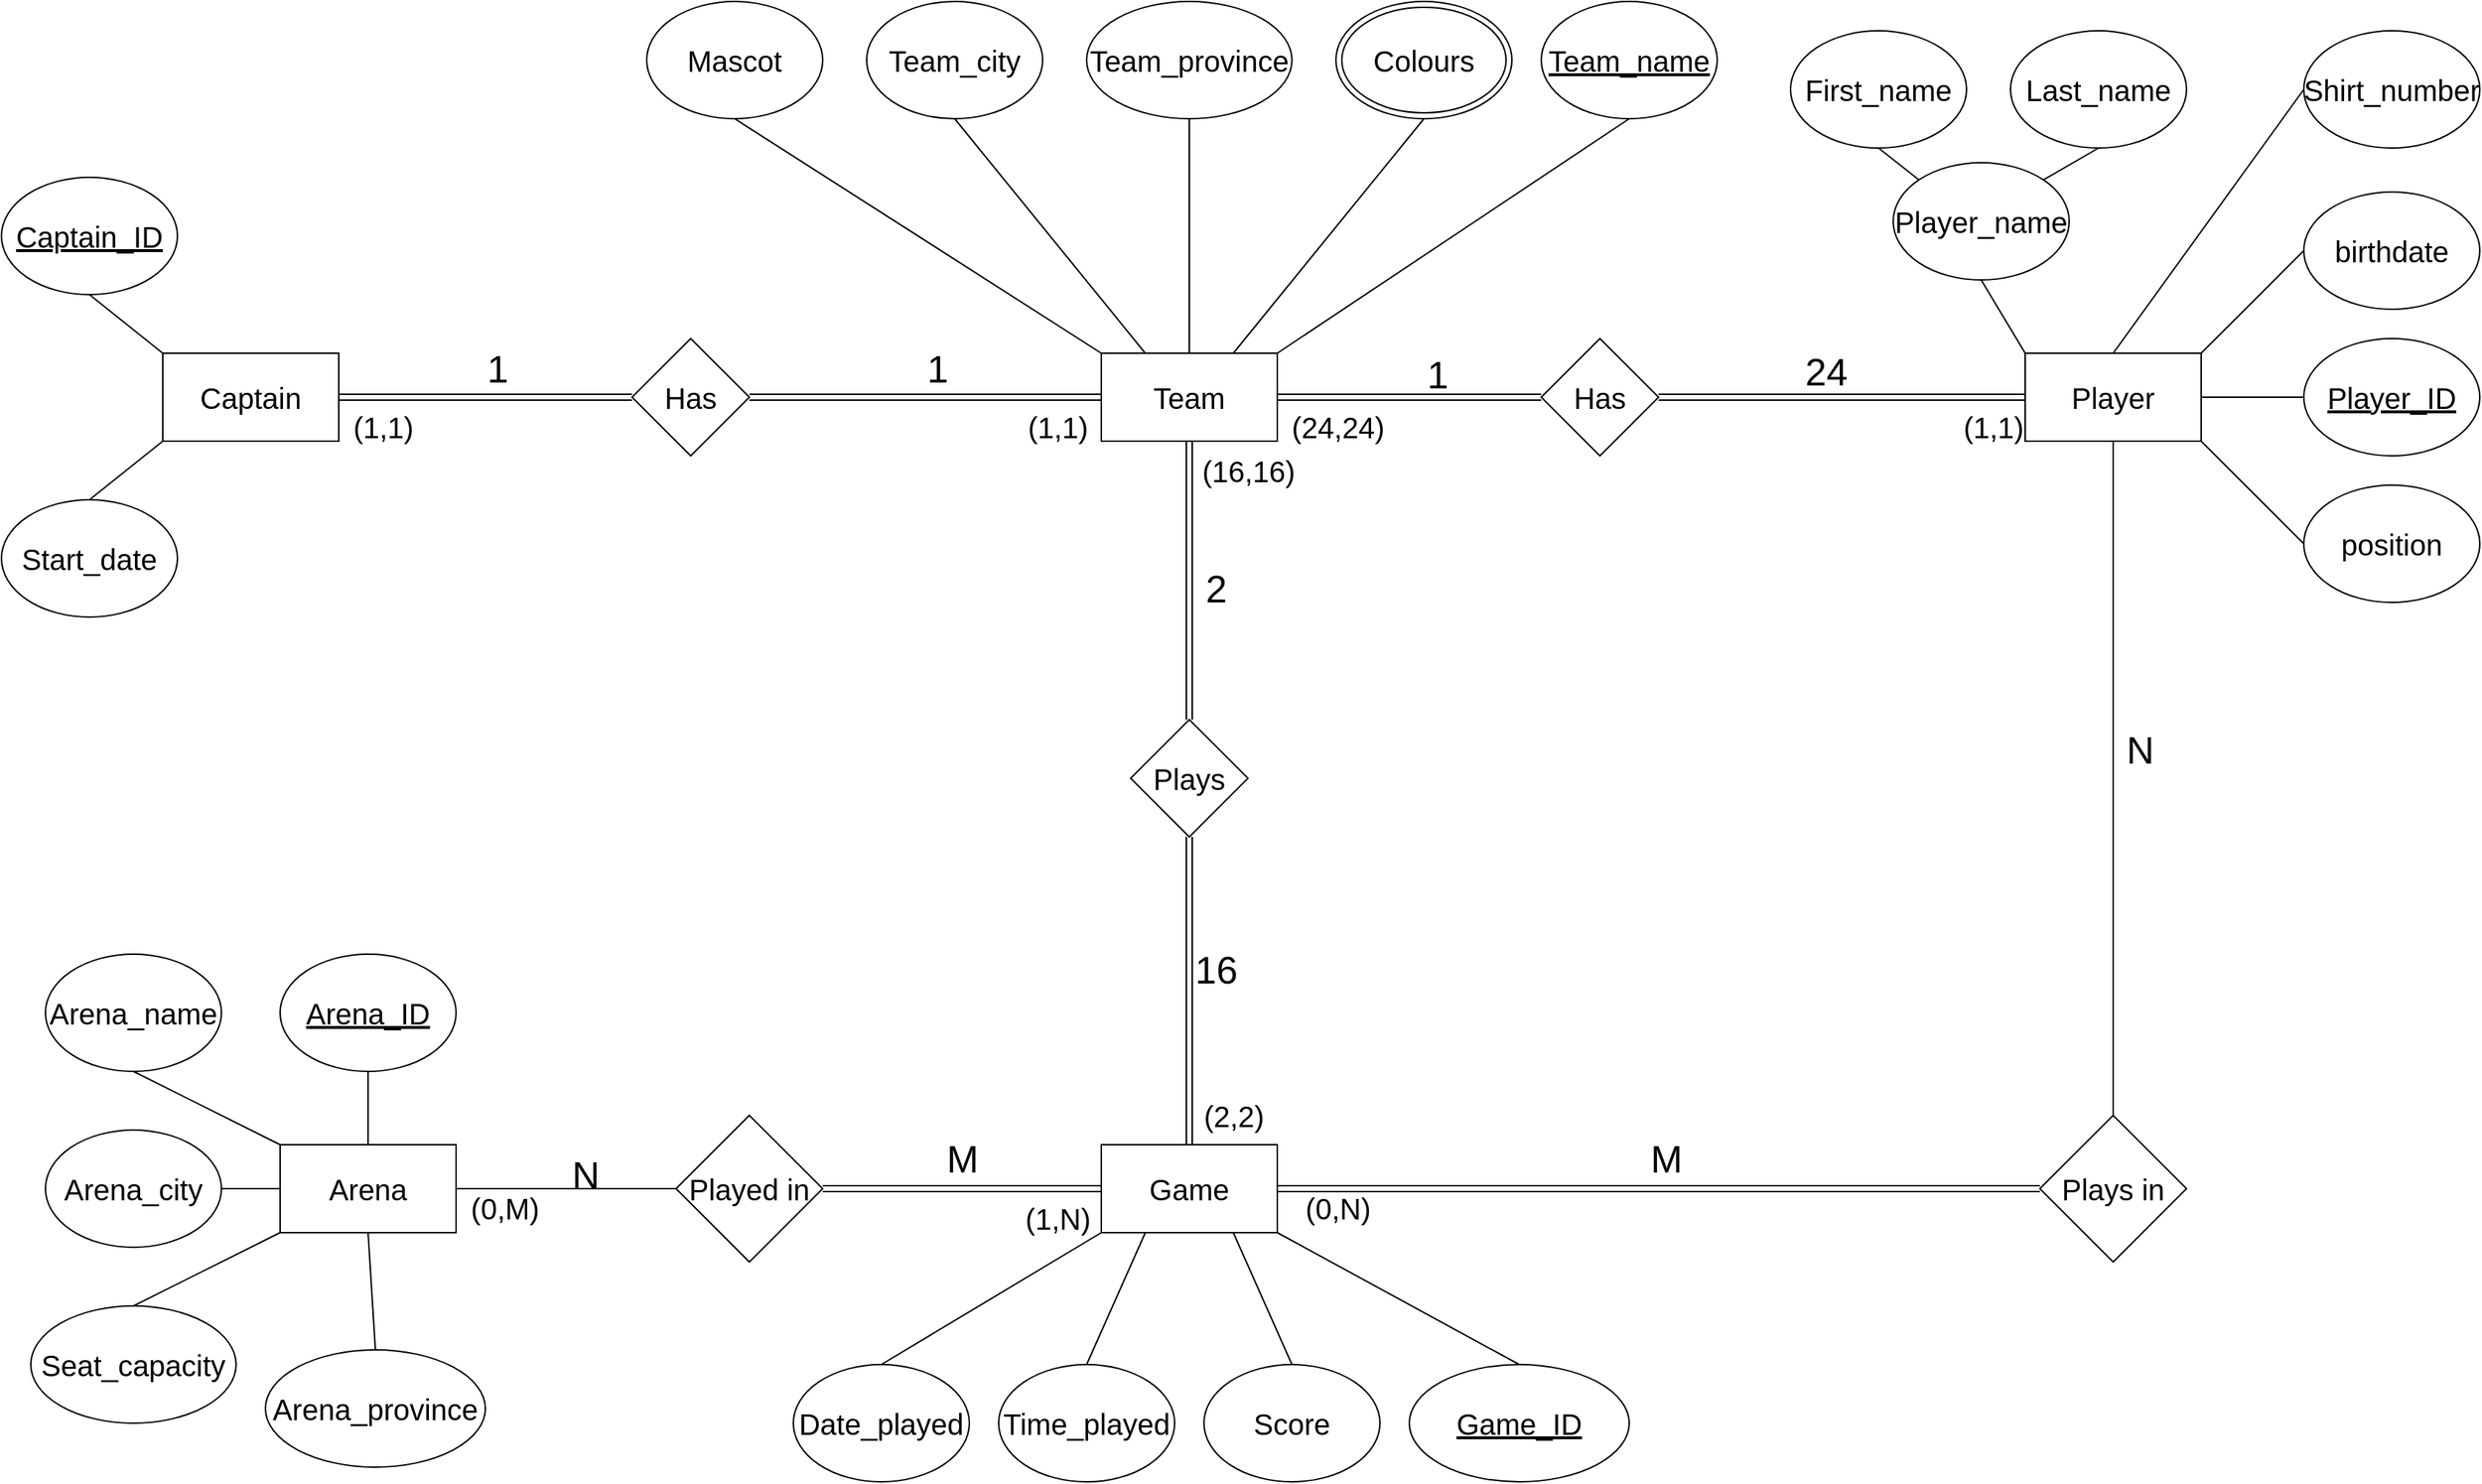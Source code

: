 <mxfile version="22.0.3" type="github">
  <diagram name="Page-1" id="1Um2orX1gDLMB8wrH6vC">
    <mxGraphModel dx="1164" dy="713" grid="1" gridSize="10" guides="0" tooltips="1" connect="1" arrows="1" fold="1" page="1" pageScale="1" pageWidth="850" pageHeight="1100" math="0" shadow="0">
      <root>
        <mxCell id="0" />
        <mxCell id="1" parent="0" />
        <mxCell id="F3CCAS_1allMjRnpE31i-1" value="&lt;font style=&quot;font-size: 20px;&quot;&gt;Team&lt;/font&gt;" style="rounded=0;whiteSpace=wrap;html=1;" parent="1" vertex="1">
          <mxGeometry x="760" y="240" width="120" height="60" as="geometry" />
        </mxCell>
        <mxCell id="F3CCAS_1allMjRnpE31i-2" value="&lt;font style=&quot;font-size: 20px;&quot;&gt;Mascot&lt;/font&gt;" style="ellipse;whiteSpace=wrap;html=1;" parent="1" vertex="1">
          <mxGeometry x="450" width="120" height="80" as="geometry" />
        </mxCell>
        <mxCell id="F3CCAS_1allMjRnpE31i-4" value="&lt;span style=&quot;font-size: 20px;&quot;&gt;&lt;u&gt;Team_name&lt;/u&gt;&lt;/span&gt;" style="ellipse;whiteSpace=wrap;html=1;" parent="1" vertex="1">
          <mxGeometry x="1060" width="120" height="80" as="geometry" />
        </mxCell>
        <mxCell id="F3CCAS_1allMjRnpE31i-5" value="&lt;font style=&quot;font-size: 20px;&quot;&gt;Team_city&lt;/font&gt;" style="ellipse;whiteSpace=wrap;html=1;" parent="1" vertex="1">
          <mxGeometry x="600" width="120" height="80" as="geometry" />
        </mxCell>
        <mxCell id="F3CCAS_1allMjRnpE31i-7" value="" style="endArrow=none;html=1;rounded=0;entryX=0;entryY=0;entryDx=0;entryDy=0;exitX=0.5;exitY=1;exitDx=0;exitDy=0;" parent="1" source="F3CCAS_1allMjRnpE31i-2" target="F3CCAS_1allMjRnpE31i-1" edge="1">
          <mxGeometry width="50" height="50" relative="1" as="geometry">
            <mxPoint x="750" y="220" as="sourcePoint" />
            <mxPoint x="800" y="170" as="targetPoint" />
          </mxGeometry>
        </mxCell>
        <mxCell id="F3CCAS_1allMjRnpE31i-9" value="" style="endArrow=none;html=1;rounded=0;entryX=0.25;entryY=0;entryDx=0;entryDy=0;exitX=0.5;exitY=1;exitDx=0;exitDy=0;" parent="1" source="F3CCAS_1allMjRnpE31i-5" target="F3CCAS_1allMjRnpE31i-1" edge="1">
          <mxGeometry width="50" height="50" relative="1" as="geometry">
            <mxPoint x="750" y="220" as="sourcePoint" />
            <mxPoint x="800" y="170" as="targetPoint" />
          </mxGeometry>
        </mxCell>
        <mxCell id="F3CCAS_1allMjRnpE31i-11" value="" style="endArrow=none;html=1;rounded=0;exitX=1;exitY=0;exitDx=0;exitDy=0;entryX=0.5;entryY=1;entryDx=0;entryDy=0;" parent="1" source="F3CCAS_1allMjRnpE31i-1" target="F3CCAS_1allMjRnpE31i-4" edge="1">
          <mxGeometry width="50" height="50" relative="1" as="geometry">
            <mxPoint x="750" y="220" as="sourcePoint" />
            <mxPoint x="800" y="170" as="targetPoint" />
          </mxGeometry>
        </mxCell>
        <mxCell id="F3CCAS_1allMjRnpE31i-12" value="" style="endArrow=none;html=1;rounded=0;entryX=0.75;entryY=0;entryDx=0;entryDy=0;exitX=0.5;exitY=1;exitDx=0;exitDy=0;" parent="1" source="F3CCAS_1allMjRnpE31i-17" target="F3CCAS_1allMjRnpE31i-1" edge="1">
          <mxGeometry width="50" height="50" relative="1" as="geometry">
            <mxPoint x="820" y="110" as="sourcePoint" />
            <mxPoint x="800" y="170" as="targetPoint" />
          </mxGeometry>
        </mxCell>
        <mxCell id="F3CCAS_1allMjRnpE31i-13" value="&lt;font style=&quot;font-size: 20px;&quot;&gt;Team_province&lt;/font&gt;" style="ellipse;whiteSpace=wrap;html=1;" parent="1" vertex="1">
          <mxGeometry x="750" width="140" height="80" as="geometry" />
        </mxCell>
        <mxCell id="F3CCAS_1allMjRnpE31i-14" value="" style="endArrow=none;html=1;rounded=0;entryX=0.5;entryY=1;entryDx=0;entryDy=0;exitX=0.5;exitY=0;exitDx=0;exitDy=0;" parent="1" source="F3CCAS_1allMjRnpE31i-1" target="F3CCAS_1allMjRnpE31i-13" edge="1">
          <mxGeometry width="50" height="50" relative="1" as="geometry">
            <mxPoint x="750" y="220" as="sourcePoint" />
            <mxPoint x="800" y="170" as="targetPoint" />
          </mxGeometry>
        </mxCell>
        <mxCell id="F3CCAS_1allMjRnpE31i-17" value="&lt;font style=&quot;font-size: 20px;&quot;&gt;Colours&lt;/font&gt;" style="ellipse;shape=doubleEllipse;whiteSpace=wrap;html=1;" parent="1" vertex="1">
          <mxGeometry x="920" width="120" height="80" as="geometry" />
        </mxCell>
        <mxCell id="F3CCAS_1allMjRnpE31i-18" value="&lt;font style=&quot;font-size: 20px;&quot;&gt;Player&lt;/font&gt;" style="rounded=0;whiteSpace=wrap;html=1;" parent="1" vertex="1">
          <mxGeometry x="1390" y="240" width="120" height="60" as="geometry" />
        </mxCell>
        <mxCell id="F3CCAS_1allMjRnpE31i-22" value="&lt;font style=&quot;font-size: 20px;&quot;&gt;&lt;u&gt;Player_ID&lt;/u&gt;&lt;/font&gt;" style="ellipse;whiteSpace=wrap;html=1;" parent="1" vertex="1">
          <mxGeometry x="1580" y="230" width="120" height="80" as="geometry" />
        </mxCell>
        <mxCell id="F3CCAS_1allMjRnpE31i-23" value="&lt;span style=&quot;font-size: 20px;&quot;&gt;Player_name&lt;/span&gt;" style="ellipse;whiteSpace=wrap;html=1;" parent="1" vertex="1">
          <mxGeometry x="1300" y="110" width="120" height="80" as="geometry" />
        </mxCell>
        <mxCell id="F3CCAS_1allMjRnpE31i-24" value="&lt;span style=&quot;font-size: 20px;&quot;&gt;First_name&lt;/span&gt;" style="ellipse;whiteSpace=wrap;html=1;" parent="1" vertex="1">
          <mxGeometry x="1230" y="20" width="120" height="80" as="geometry" />
        </mxCell>
        <mxCell id="F3CCAS_1allMjRnpE31i-25" value="&lt;font style=&quot;font-size: 20px;&quot;&gt;Last_name&lt;/font&gt;" style="ellipse;whiteSpace=wrap;html=1;" parent="1" vertex="1">
          <mxGeometry x="1380" y="20" width="120" height="80" as="geometry" />
        </mxCell>
        <mxCell id="F3CCAS_1allMjRnpE31i-26" value="" style="endArrow=none;html=1;rounded=0;entryX=0;entryY=0;entryDx=0;entryDy=0;exitX=0.5;exitY=1;exitDx=0;exitDy=0;" parent="1" source="F3CCAS_1allMjRnpE31i-24" target="F3CCAS_1allMjRnpE31i-23" edge="1">
          <mxGeometry width="50" height="50" relative="1" as="geometry">
            <mxPoint x="560" y="420" as="sourcePoint" />
            <mxPoint x="610" y="370" as="targetPoint" />
          </mxGeometry>
        </mxCell>
        <mxCell id="F3CCAS_1allMjRnpE31i-27" value="" style="endArrow=none;html=1;rounded=0;entryX=1;entryY=0;entryDx=0;entryDy=0;exitX=0.5;exitY=1;exitDx=0;exitDy=0;" parent="1" source="F3CCAS_1allMjRnpE31i-25" target="F3CCAS_1allMjRnpE31i-23" edge="1">
          <mxGeometry width="50" height="50" relative="1" as="geometry">
            <mxPoint x="560" y="420" as="sourcePoint" />
            <mxPoint x="610" y="370" as="targetPoint" />
          </mxGeometry>
        </mxCell>
        <mxCell id="F3CCAS_1allMjRnpE31i-28" value="&lt;font style=&quot;font-size: 20px;&quot;&gt;position&lt;/font&gt;" style="ellipse;whiteSpace=wrap;html=1;" parent="1" vertex="1">
          <mxGeometry x="1580" y="330" width="120" height="80" as="geometry" />
        </mxCell>
        <mxCell id="F3CCAS_1allMjRnpE31i-29" value="&lt;font style=&quot;font-size: 20px;&quot;&gt;birthdate&lt;/font&gt;" style="ellipse;whiteSpace=wrap;html=1;" parent="1" vertex="1">
          <mxGeometry x="1580" y="130" width="120" height="80" as="geometry" />
        </mxCell>
        <mxCell id="F3CCAS_1allMjRnpE31i-30" value="" style="endArrow=none;html=1;rounded=0;exitX=0.5;exitY=1;exitDx=0;exitDy=0;entryX=0;entryY=0;entryDx=0;entryDy=0;" parent="1" source="F3CCAS_1allMjRnpE31i-23" target="F3CCAS_1allMjRnpE31i-18" edge="1">
          <mxGeometry width="50" height="50" relative="1" as="geometry">
            <mxPoint x="910" y="600" as="sourcePoint" />
            <mxPoint x="960" y="550" as="targetPoint" />
          </mxGeometry>
        </mxCell>
        <mxCell id="F3CCAS_1allMjRnpE31i-32" value="" style="endArrow=none;html=1;rounded=0;entryX=0;entryY=0.5;entryDx=0;entryDy=0;exitX=1;exitY=0;exitDx=0;exitDy=0;" parent="1" source="F3CCAS_1allMjRnpE31i-18" target="F3CCAS_1allMjRnpE31i-29" edge="1">
          <mxGeometry width="50" height="50" relative="1" as="geometry">
            <mxPoint x="910" y="600" as="sourcePoint" />
            <mxPoint x="960" y="550" as="targetPoint" />
          </mxGeometry>
        </mxCell>
        <mxCell id="F3CCAS_1allMjRnpE31i-33" value="" style="endArrow=none;html=1;rounded=0;exitX=0;exitY=0.5;exitDx=0;exitDy=0;entryX=1;entryY=0.5;entryDx=0;entryDy=0;" parent="1" source="F3CCAS_1allMjRnpE31i-22" target="F3CCAS_1allMjRnpE31i-18" edge="1">
          <mxGeometry width="50" height="50" relative="1" as="geometry">
            <mxPoint x="910" y="600" as="sourcePoint" />
            <mxPoint x="960" y="550" as="targetPoint" />
          </mxGeometry>
        </mxCell>
        <mxCell id="F3CCAS_1allMjRnpE31i-34" value="" style="endArrow=none;html=1;rounded=0;exitX=0;exitY=0.5;exitDx=0;exitDy=0;entryX=1;entryY=1;entryDx=0;entryDy=0;" parent="1" source="F3CCAS_1allMjRnpE31i-28" target="F3CCAS_1allMjRnpE31i-18" edge="1">
          <mxGeometry width="50" height="50" relative="1" as="geometry">
            <mxPoint x="910" y="600" as="sourcePoint" />
            <mxPoint x="960" y="550" as="targetPoint" />
          </mxGeometry>
        </mxCell>
        <mxCell id="F3CCAS_1allMjRnpE31i-36" value="&lt;font style=&quot;font-size: 20px;&quot;&gt;Captain&lt;/font&gt;" style="rounded=0;whiteSpace=wrap;html=1;" parent="1" vertex="1">
          <mxGeometry x="120" y="240" width="120" height="60" as="geometry" />
        </mxCell>
        <mxCell id="F3CCAS_1allMjRnpE31i-37" value="&lt;font style=&quot;font-size: 20px;&quot;&gt;&lt;u&gt;Captain_ID&lt;/u&gt;&lt;/font&gt;" style="ellipse;whiteSpace=wrap;html=1;" parent="1" vertex="1">
          <mxGeometry x="10" y="120" width="120" height="80" as="geometry" />
        </mxCell>
        <mxCell id="F3CCAS_1allMjRnpE31i-38" value="&lt;font style=&quot;font-size: 20px;&quot;&gt;Start_date&lt;/font&gt;" style="ellipse;whiteSpace=wrap;html=1;" parent="1" vertex="1">
          <mxGeometry x="10" y="340" width="120" height="80" as="geometry" />
        </mxCell>
        <mxCell id="F3CCAS_1allMjRnpE31i-39" value="" style="endArrow=none;html=1;rounded=0;exitX=0;exitY=1;exitDx=0;exitDy=0;entryX=0.5;entryY=0;entryDx=0;entryDy=0;" parent="1" source="F3CCAS_1allMjRnpE31i-36" target="F3CCAS_1allMjRnpE31i-38" edge="1">
          <mxGeometry width="50" height="50" relative="1" as="geometry">
            <mxPoint x="550" y="410" as="sourcePoint" />
            <mxPoint x="600" y="360" as="targetPoint" />
          </mxGeometry>
        </mxCell>
        <mxCell id="F3CCAS_1allMjRnpE31i-40" value="" style="endArrow=none;html=1;rounded=0;entryX=0.5;entryY=1;entryDx=0;entryDy=0;exitX=0;exitY=0;exitDx=0;exitDy=0;" parent="1" source="F3CCAS_1allMjRnpE31i-36" target="F3CCAS_1allMjRnpE31i-37" edge="1">
          <mxGeometry width="50" height="50" relative="1" as="geometry">
            <mxPoint x="550" y="410" as="sourcePoint" />
            <mxPoint x="600" y="360" as="targetPoint" />
          </mxGeometry>
        </mxCell>
        <mxCell id="irxl1gJs7Yzo-ps2P689-1" value="&lt;font style=&quot;font-size: 20px;&quot;&gt;Shirt_number&lt;/font&gt;" style="ellipse;whiteSpace=wrap;html=1;" parent="1" vertex="1">
          <mxGeometry x="1580" y="20" width="120" height="80" as="geometry" />
        </mxCell>
        <mxCell id="irxl1gJs7Yzo-ps2P689-2" value="" style="endArrow=none;html=1;rounded=0;entryX=0.5;entryY=0;entryDx=0;entryDy=0;exitX=0;exitY=0.5;exitDx=0;exitDy=0;" parent="1" source="irxl1gJs7Yzo-ps2P689-1" target="F3CCAS_1allMjRnpE31i-18" edge="1">
          <mxGeometry width="50" height="50" relative="1" as="geometry">
            <mxPoint x="700" y="520" as="sourcePoint" />
            <mxPoint x="750" y="470" as="targetPoint" />
          </mxGeometry>
        </mxCell>
        <mxCell id="irxl1gJs7Yzo-ps2P689-4" value="&lt;font style=&quot;font-size: 20px;&quot;&gt;Game&lt;/font&gt;" style="rounded=0;whiteSpace=wrap;html=1;" parent="1" vertex="1">
          <mxGeometry x="760" y="780" width="120" height="60" as="geometry" />
        </mxCell>
        <mxCell id="irxl1gJs7Yzo-ps2P689-5" value="&lt;font style=&quot;font-size: 20px;&quot;&gt;&lt;u&gt;Game_ID&lt;/u&gt;&lt;/font&gt;" style="ellipse;whiteSpace=wrap;html=1;" parent="1" vertex="1">
          <mxGeometry x="970" y="930" width="150" height="80" as="geometry" />
        </mxCell>
        <mxCell id="irxl1gJs7Yzo-ps2P689-6" value="" style="endArrow=none;html=1;rounded=0;entryX=0.5;entryY=0;entryDx=0;entryDy=0;exitX=1;exitY=1;exitDx=0;exitDy=0;" parent="1" source="irxl1gJs7Yzo-ps2P689-4" target="irxl1gJs7Yzo-ps2P689-5" edge="1">
          <mxGeometry width="50" height="50" relative="1" as="geometry">
            <mxPoint x="790" y="800" as="sourcePoint" />
            <mxPoint x="840" y="750" as="targetPoint" />
          </mxGeometry>
        </mxCell>
        <mxCell id="irxl1gJs7Yzo-ps2P689-8" value="&lt;font style=&quot;font-size: 20px;&quot;&gt;Time_played&lt;/font&gt;" style="ellipse;whiteSpace=wrap;html=1;" parent="1" vertex="1">
          <mxGeometry x="690" y="930" width="120" height="80" as="geometry" />
        </mxCell>
        <mxCell id="irxl1gJs7Yzo-ps2P689-9" value="&lt;font style=&quot;font-size: 20px;&quot;&gt;Date_played&lt;/font&gt;" style="ellipse;whiteSpace=wrap;html=1;" parent="1" vertex="1">
          <mxGeometry x="550" y="930" width="120" height="80" as="geometry" />
        </mxCell>
        <mxCell id="irxl1gJs7Yzo-ps2P689-10" value="&lt;font style=&quot;font-size: 20px;&quot;&gt;Score&lt;/font&gt;" style="ellipse;whiteSpace=wrap;html=1;" parent="1" vertex="1">
          <mxGeometry x="830" y="930" width="120" height="80" as="geometry" />
        </mxCell>
        <mxCell id="irxl1gJs7Yzo-ps2P689-11" value="" style="endArrow=none;html=1;rounded=0;exitX=0.25;exitY=1;exitDx=0;exitDy=0;entryX=0.5;entryY=0;entryDx=0;entryDy=0;" parent="1" source="irxl1gJs7Yzo-ps2P689-4" target="irxl1gJs7Yzo-ps2P689-8" edge="1">
          <mxGeometry width="50" height="50" relative="1" as="geometry">
            <mxPoint x="790" y="790" as="sourcePoint" />
            <mxPoint x="820" y="930" as="targetPoint" />
          </mxGeometry>
        </mxCell>
        <mxCell id="irxl1gJs7Yzo-ps2P689-12" value="" style="endArrow=none;html=1;rounded=0;entryX=0.5;entryY=0;entryDx=0;entryDy=0;exitX=0;exitY=1;exitDx=0;exitDy=0;" parent="1" source="irxl1gJs7Yzo-ps2P689-4" target="irxl1gJs7Yzo-ps2P689-9" edge="1">
          <mxGeometry width="50" height="50" relative="1" as="geometry">
            <mxPoint x="790" y="790" as="sourcePoint" />
            <mxPoint x="840" y="740" as="targetPoint" />
          </mxGeometry>
        </mxCell>
        <mxCell id="irxl1gJs7Yzo-ps2P689-13" value="" style="endArrow=none;html=1;rounded=0;entryX=0.5;entryY=0;entryDx=0;entryDy=0;exitX=0.75;exitY=1;exitDx=0;exitDy=0;" parent="1" source="irxl1gJs7Yzo-ps2P689-4" target="irxl1gJs7Yzo-ps2P689-10" edge="1">
          <mxGeometry width="50" height="50" relative="1" as="geometry">
            <mxPoint x="790" y="790" as="sourcePoint" />
            <mxPoint x="840" y="740" as="targetPoint" />
          </mxGeometry>
        </mxCell>
        <mxCell id="irxl1gJs7Yzo-ps2P689-14" value="&lt;font style=&quot;font-size: 20px;&quot;&gt;Arena&lt;/font&gt;" style="rounded=0;whiteSpace=wrap;html=1;" parent="1" vertex="1">
          <mxGeometry x="200" y="780" width="120" height="60" as="geometry" />
        </mxCell>
        <mxCell id="irxl1gJs7Yzo-ps2P689-15" value="&lt;font style=&quot;font-size: 20px;&quot;&gt;&lt;u&gt;Arena_ID&lt;/u&gt;&lt;/font&gt;" style="ellipse;whiteSpace=wrap;html=1;" parent="1" vertex="1">
          <mxGeometry x="200" y="650" width="120" height="80" as="geometry" />
        </mxCell>
        <mxCell id="irxl1gJs7Yzo-ps2P689-17" value="&lt;font style=&quot;font-size: 20px;&quot;&gt;Arena_name&lt;/font&gt;" style="ellipse;whiteSpace=wrap;html=1;" parent="1" vertex="1">
          <mxGeometry x="40" y="650" width="120" height="80" as="geometry" />
        </mxCell>
        <mxCell id="irxl1gJs7Yzo-ps2P689-18" value="&lt;font style=&quot;font-size: 20px;&quot;&gt;Arena_city&lt;/font&gt;" style="ellipse;whiteSpace=wrap;html=1;" parent="1" vertex="1">
          <mxGeometry x="40" y="770" width="120" height="80" as="geometry" />
        </mxCell>
        <mxCell id="irxl1gJs7Yzo-ps2P689-19" value="&lt;font style=&quot;font-size: 20px;&quot;&gt;Arena_province&lt;/font&gt;" style="ellipse;whiteSpace=wrap;html=1;" parent="1" vertex="1">
          <mxGeometry x="190" y="920" width="150" height="80" as="geometry" />
        </mxCell>
        <mxCell id="irxl1gJs7Yzo-ps2P689-21" value="&lt;font style=&quot;font-size: 20px;&quot;&gt;Seat_capacity&lt;/font&gt;" style="ellipse;whiteSpace=wrap;html=1;" parent="1" vertex="1">
          <mxGeometry x="30" y="890" width="140" height="80" as="geometry" />
        </mxCell>
        <mxCell id="irxl1gJs7Yzo-ps2P689-22" value="" style="endArrow=none;html=1;rounded=0;entryX=1;entryY=0.5;entryDx=0;entryDy=0;exitX=0;exitY=0.5;exitDx=0;exitDy=0;" parent="1" source="irxl1gJs7Yzo-ps2P689-14" target="irxl1gJs7Yzo-ps2P689-18" edge="1">
          <mxGeometry width="50" height="50" relative="1" as="geometry">
            <mxPoint x="210" y="880" as="sourcePoint" />
            <mxPoint x="260" y="830" as="targetPoint" />
          </mxGeometry>
        </mxCell>
        <mxCell id="irxl1gJs7Yzo-ps2P689-23" value="" style="endArrow=none;html=1;rounded=0;entryX=0.5;entryY=0;entryDx=0;entryDy=0;exitX=0;exitY=1;exitDx=0;exitDy=0;" parent="1" source="irxl1gJs7Yzo-ps2P689-14" target="irxl1gJs7Yzo-ps2P689-21" edge="1">
          <mxGeometry width="50" height="50" relative="1" as="geometry">
            <mxPoint x="210" y="880" as="sourcePoint" />
            <mxPoint x="320" y="810" as="targetPoint" />
          </mxGeometry>
        </mxCell>
        <mxCell id="irxl1gJs7Yzo-ps2P689-24" value="" style="endArrow=none;html=1;rounded=0;exitX=0.5;exitY=1;exitDx=0;exitDy=0;entryX=0.5;entryY=0;entryDx=0;entryDy=0;" parent="1" source="irxl1gJs7Yzo-ps2P689-15" target="irxl1gJs7Yzo-ps2P689-14" edge="1">
          <mxGeometry width="50" height="50" relative="1" as="geometry">
            <mxPoint x="210" y="880" as="sourcePoint" />
            <mxPoint x="260" y="830" as="targetPoint" />
          </mxGeometry>
        </mxCell>
        <mxCell id="irxl1gJs7Yzo-ps2P689-25" value="" style="endArrow=none;html=1;rounded=0;exitX=0.5;exitY=0;exitDx=0;exitDy=0;entryX=0.5;entryY=1;entryDx=0;entryDy=0;" parent="1" source="irxl1gJs7Yzo-ps2P689-19" target="irxl1gJs7Yzo-ps2P689-14" edge="1">
          <mxGeometry width="50" height="50" relative="1" as="geometry">
            <mxPoint x="210" y="880" as="sourcePoint" />
            <mxPoint x="260" y="830" as="targetPoint" />
          </mxGeometry>
        </mxCell>
        <mxCell id="irxl1gJs7Yzo-ps2P689-26" value="" style="endArrow=none;html=1;rounded=0;exitX=0.5;exitY=1;exitDx=0;exitDy=0;entryX=0;entryY=0;entryDx=0;entryDy=0;" parent="1" source="irxl1gJs7Yzo-ps2P689-17" target="irxl1gJs7Yzo-ps2P689-14" edge="1">
          <mxGeometry width="50" height="50" relative="1" as="geometry">
            <mxPoint x="210" y="880" as="sourcePoint" />
            <mxPoint x="260" y="780" as="targetPoint" />
          </mxGeometry>
        </mxCell>
        <mxCell id="irxl1gJs7Yzo-ps2P689-29" value="&lt;span style=&quot;font-size: 20px;&quot;&gt;Has&lt;/span&gt;" style="rhombus;whiteSpace=wrap;html=1;" parent="1" vertex="1">
          <mxGeometry x="1060" y="230" width="80" height="80" as="geometry" />
        </mxCell>
        <mxCell id="irxl1gJs7Yzo-ps2P689-30" value="" style="shape=link;html=1;rounded=0;exitX=1;exitY=0.5;exitDx=0;exitDy=0;entryX=0;entryY=0.5;entryDx=0;entryDy=0;" parent="1" source="F3CCAS_1allMjRnpE31i-1" target="irxl1gJs7Yzo-ps2P689-29" edge="1">
          <mxGeometry width="100" relative="1" as="geometry">
            <mxPoint x="1090" y="360" as="sourcePoint" />
            <mxPoint x="1190" y="360" as="targetPoint" />
          </mxGeometry>
        </mxCell>
        <mxCell id="irxl1gJs7Yzo-ps2P689-35" value="&lt;span style=&quot;font-size: 26px;&quot;&gt;1&lt;/span&gt;" style="edgeLabel;html=1;align=center;verticalAlign=middle;resizable=0;points=[];labelBackgroundColor=none;" parent="irxl1gJs7Yzo-ps2P689-30" vertex="1" connectable="0">
          <mxGeometry x="-0.003" y="3" relative="1" as="geometry">
            <mxPoint x="-500" y="-17" as="offset" />
          </mxGeometry>
        </mxCell>
        <mxCell id="irxl1gJs7Yzo-ps2P689-37" value="&lt;font style=&quot;font-size: 20px;&quot;&gt;(24,24)&lt;/font&gt;" style="edgeLabel;html=1;align=center;verticalAlign=middle;resizable=0;points=[];labelBackgroundColor=none;" parent="irxl1gJs7Yzo-ps2P689-30" vertex="1" connectable="0">
          <mxGeometry x="-0.697" y="-3" relative="1" as="geometry">
            <mxPoint x="13" y="17" as="offset" />
          </mxGeometry>
        </mxCell>
        <mxCell id="irxl1gJs7Yzo-ps2P689-32" value="" style="shape=link;html=1;rounded=0;exitX=1;exitY=0.5;exitDx=0;exitDy=0;entryX=0;entryY=0.5;entryDx=0;entryDy=0;" parent="1" source="irxl1gJs7Yzo-ps2P689-29" target="F3CCAS_1allMjRnpE31i-18" edge="1">
          <mxGeometry width="100" relative="1" as="geometry">
            <mxPoint x="1230" y="290" as="sourcePoint" />
            <mxPoint x="1330" y="290" as="targetPoint" />
          </mxGeometry>
        </mxCell>
        <mxCell id="irxl1gJs7Yzo-ps2P689-33" value="&lt;font style=&quot;font-size: 26px;&quot;&gt;24&lt;/font&gt;" style="edgeLabel;html=1;align=center;verticalAlign=bottom;resizable=0;points=[];allowArrows=1;labelPosition=center;verticalLabelPosition=top;labelBorderColor=none;labelBackgroundColor=none;" parent="irxl1gJs7Yzo-ps2P689-32" vertex="1" connectable="0">
          <mxGeometry x="-0.051" y="4" relative="1" as="geometry">
            <mxPoint x="-5" y="4" as="offset" />
          </mxGeometry>
        </mxCell>
        <mxCell id="irxl1gJs7Yzo-ps2P689-38" value="&lt;font style=&quot;font-size: 20px;&quot;&gt;(1,1)&lt;/font&gt;" style="edgeLabel;html=1;align=center;verticalAlign=middle;resizable=0;points=[];labelBackgroundColor=none;" parent="irxl1gJs7Yzo-ps2P689-32" vertex="1" connectable="0">
          <mxGeometry x="0.842" y="-4" relative="1" as="geometry">
            <mxPoint x="-3" y="16" as="offset" />
          </mxGeometry>
        </mxCell>
        <mxCell id="irxl1gJs7Yzo-ps2P689-40" value="&lt;font style=&quot;font-size: 20px;&quot;&gt;Has&lt;/font&gt;" style="rhombus;whiteSpace=wrap;html=1;" parent="1" vertex="1">
          <mxGeometry x="440" y="230" width="80" height="80" as="geometry" />
        </mxCell>
        <mxCell id="irxl1gJs7Yzo-ps2P689-41" value="" style="shape=link;html=1;rounded=0;entryX=0;entryY=0.5;entryDx=0;entryDy=0;exitX=1;exitY=0.5;exitDx=0;exitDy=0;" parent="1" source="irxl1gJs7Yzo-ps2P689-40" target="F3CCAS_1allMjRnpE31i-1" edge="1">
          <mxGeometry width="100" relative="1" as="geometry">
            <mxPoint x="640" y="370" as="sourcePoint" />
            <mxPoint x="740" y="370" as="targetPoint" />
          </mxGeometry>
        </mxCell>
        <mxCell id="irxl1gJs7Yzo-ps2P689-46" value="&lt;span style=&quot;font-size: 26px;&quot;&gt;1&lt;/span&gt;" style="edgeLabel;html=1;align=center;verticalAlign=middle;resizable=0;points=[];labelBackgroundColor=none;" parent="1" vertex="1" connectable="0">
          <mxGeometry x="659.995" y="270" as="geometry">
            <mxPoint x="-12" y="-19" as="offset" />
          </mxGeometry>
        </mxCell>
        <mxCell id="irxl1gJs7Yzo-ps2P689-47" value="&lt;span style=&quot;font-size: 26px;&quot;&gt;1&lt;/span&gt;" style="edgeLabel;html=1;align=center;verticalAlign=middle;resizable=0;points=[];labelBackgroundColor=none;" parent="1" vertex="1" connectable="0">
          <mxGeometry x="1179.995" y="50" as="geometry">
            <mxPoint x="-191" y="205" as="offset" />
          </mxGeometry>
        </mxCell>
        <mxCell id="irxl1gJs7Yzo-ps2P689-54" value="&lt;font style=&quot;font-size: 20px;&quot;&gt;(1,1)&lt;/font&gt;" style="edgeLabel;html=1;align=center;verticalAlign=middle;resizable=0;points=[];labelBackgroundColor=none;" parent="1" vertex="1" connectable="0">
          <mxGeometry x="269.999" y="290" as="geometry" />
        </mxCell>
        <mxCell id="irxl1gJs7Yzo-ps2P689-55" value="" style="shape=link;html=1;rounded=0;entryX=0.5;entryY=0;entryDx=0;entryDy=0;exitX=0.5;exitY=1;exitDx=0;exitDy=0;" parent="1" source="F3CCAS_1allMjRnpE31i-1" target="irxl1gJs7Yzo-ps2P689-56" edge="1">
          <mxGeometry width="100" relative="1" as="geometry">
            <mxPoint x="830" y="350" as="sourcePoint" />
            <mxPoint x="685.51" y="474.49" as="targetPoint" />
            <Array as="points" />
          </mxGeometry>
        </mxCell>
        <mxCell id="irxl1gJs7Yzo-ps2P689-56" value="&lt;font style=&quot;font-size: 20px;&quot;&gt;Plays&lt;/font&gt;" style="rhombus;whiteSpace=wrap;html=1;" parent="1" vertex="1">
          <mxGeometry x="780" y="490" width="80" height="80" as="geometry" />
        </mxCell>
        <mxCell id="irxl1gJs7Yzo-ps2P689-59" value="&lt;span style=&quot;font-size: 26px;&quot;&gt;1&lt;/span&gt;" style="edgeLabel;html=1;align=center;verticalAlign=middle;resizable=0;points=[];labelBackgroundColor=none;" parent="1" vertex="1" connectable="0">
          <mxGeometry x="359.995" y="270" as="geometry">
            <mxPoint x="-12" y="-19" as="offset" />
          </mxGeometry>
        </mxCell>
        <mxCell id="irxl1gJs7Yzo-ps2P689-61" value="&lt;span style=&quot;font-size: 26px;&quot;&gt;2&lt;/span&gt;" style="edgeLabel;html=1;align=center;verticalAlign=middle;resizable=0;points=[];labelBackgroundColor=none;" parent="1" vertex="1" connectable="0">
          <mxGeometry x="849.995" y="420" as="geometry">
            <mxPoint x="-12" y="-19" as="offset" />
          </mxGeometry>
        </mxCell>
        <mxCell id="irxl1gJs7Yzo-ps2P689-62" value="&lt;span style=&quot;font-size: 26px;&quot;&gt;16&lt;/span&gt;" style="edgeLabel;html=1;align=center;verticalAlign=middle;resizable=0;points=[];labelBackgroundColor=none;" parent="1" vertex="1" connectable="0">
          <mxGeometry x="849.995" y="680" as="geometry">
            <mxPoint x="-12" y="-19" as="offset" />
          </mxGeometry>
        </mxCell>
        <mxCell id="irxl1gJs7Yzo-ps2P689-64" value="&lt;font style=&quot;font-size: 20px;&quot;&gt;(16,16)&lt;/font&gt;" style="edgeLabel;html=1;align=center;verticalAlign=middle;resizable=0;points=[];labelBackgroundColor=none;" parent="1" vertex="1" connectable="0">
          <mxGeometry x="860.003" y="320.0" as="geometry" />
        </mxCell>
        <mxCell id="irxl1gJs7Yzo-ps2P689-65" value="&lt;font style=&quot;font-size: 20px;&quot;&gt;(0,N)&lt;/font&gt;" style="edgeLabel;html=1;align=center;verticalAlign=middle;resizable=0;points=[];labelBackgroundColor=none;" parent="1" vertex="1" connectable="0">
          <mxGeometry x="920.003" y="820.0" as="geometry">
            <mxPoint x="1" y="3" as="offset" />
          </mxGeometry>
        </mxCell>
        <mxCell id="irxl1gJs7Yzo-ps2P689-66" value="" style="shape=link;html=1;rounded=0;entryX=0;entryY=0.5;entryDx=0;entryDy=0;exitX=1;exitY=0.5;exitDx=0;exitDy=0;" parent="1" source="F3CCAS_1allMjRnpE31i-36" target="irxl1gJs7Yzo-ps2P689-40" edge="1">
          <mxGeometry width="100" relative="1" as="geometry">
            <mxPoint x="330" y="290" as="sourcePoint" />
            <mxPoint x="430" y="290" as="targetPoint" />
          </mxGeometry>
        </mxCell>
        <mxCell id="irxl1gJs7Yzo-ps2P689-67" value="&lt;font style=&quot;font-size: 20px;&quot;&gt;(1,1)&lt;/font&gt;" style="edgeLabel;html=1;align=center;verticalAlign=middle;resizable=0;points=[];labelBackgroundColor=none;" parent="1" vertex="1" connectable="0">
          <mxGeometry x="729.999" y="290" as="geometry" />
        </mxCell>
        <mxCell id="irxl1gJs7Yzo-ps2P689-68" value="" style="shape=link;html=1;rounded=0;exitX=0.5;exitY=1;exitDx=0;exitDy=0;entryX=0.5;entryY=0;entryDx=0;entryDy=0;" parent="1" source="irxl1gJs7Yzo-ps2P689-56" target="irxl1gJs7Yzo-ps2P689-4" edge="1">
          <mxGeometry width="100" relative="1" as="geometry">
            <mxPoint x="790" y="650" as="sourcePoint" />
            <mxPoint x="890" y="650" as="targetPoint" />
          </mxGeometry>
        </mxCell>
        <mxCell id="irxl1gJs7Yzo-ps2P689-69" value="&lt;font style=&quot;font-size: 20px;&quot;&gt;Played in&lt;/font&gt;" style="rhombus;whiteSpace=wrap;html=1;" parent="1" vertex="1">
          <mxGeometry x="470" y="760" width="100" height="100" as="geometry" />
        </mxCell>
        <mxCell id="irxl1gJs7Yzo-ps2P689-70" value="" style="shape=link;html=1;rounded=0;exitX=1;exitY=0.5;exitDx=0;exitDy=0;entryX=0;entryY=0.5;entryDx=0;entryDy=0;" parent="1" source="irxl1gJs7Yzo-ps2P689-69" target="irxl1gJs7Yzo-ps2P689-4" edge="1">
          <mxGeometry width="100" relative="1" as="geometry">
            <mxPoint x="540" y="700" as="sourcePoint" />
            <mxPoint x="640" y="700" as="targetPoint" />
          </mxGeometry>
        </mxCell>
        <mxCell id="irxl1gJs7Yzo-ps2P689-73" value="" style="endArrow=none;html=1;rounded=0;entryX=1;entryY=0.5;entryDx=0;entryDy=0;exitX=0;exitY=0.5;exitDx=0;exitDy=0;" parent="1" source="irxl1gJs7Yzo-ps2P689-69" target="irxl1gJs7Yzo-ps2P689-14" edge="1">
          <mxGeometry width="50" height="50" relative="1" as="geometry">
            <mxPoint x="560" y="720" as="sourcePoint" />
            <mxPoint x="610" y="670" as="targetPoint" />
          </mxGeometry>
        </mxCell>
        <mxCell id="irxl1gJs7Yzo-ps2P689-75" value="&lt;span style=&quot;font-size: 26px;&quot;&gt;N&lt;/span&gt;" style="edgeLabel;html=1;align=center;verticalAlign=middle;resizable=0;points=[];labelBackgroundColor=none;" parent="1" vertex="1" connectable="0">
          <mxGeometry x="1479.995" y="530" as="geometry">
            <mxPoint x="-12" y="-19" as="offset" />
          </mxGeometry>
        </mxCell>
        <mxCell id="irxl1gJs7Yzo-ps2P689-76" value="&lt;font style=&quot;font-size: 26px;&quot;&gt;M&lt;/font&gt;" style="text;html=1;align=center;verticalAlign=middle;resizable=0;points=[];autosize=1;strokeColor=none;fillColor=none;" parent="1" vertex="1">
          <mxGeometry x="640" y="770" width="50" height="40" as="geometry" />
        </mxCell>
        <mxCell id="irxl1gJs7Yzo-ps2P689-77" value="&lt;font style=&quot;font-size: 20px;&quot;&gt;(0,M)&lt;/font&gt;" style="edgeLabel;html=1;align=center;verticalAlign=middle;resizable=0;points=[];labelBackgroundColor=none;" parent="1" vertex="1" connectable="0">
          <mxGeometry x="299.999" y="270" as="geometry">
            <mxPoint x="53" y="553" as="offset" />
          </mxGeometry>
        </mxCell>
        <mxCell id="irxl1gJs7Yzo-ps2P689-78" value="&lt;font style=&quot;font-size: 20px;&quot;&gt;(1,N)&lt;/font&gt;" style="edgeLabel;html=1;align=center;verticalAlign=middle;resizable=0;points=[];labelBackgroundColor=none;" parent="1" vertex="1" connectable="0">
          <mxGeometry x="729.999" y="830" as="geometry" />
        </mxCell>
        <mxCell id="kCTn9FE9sSGs9T40p9gX-2" value="&lt;font style=&quot;font-size: 20px;&quot;&gt;Plays in&lt;/font&gt;" style="rhombus;whiteSpace=wrap;html=1;" vertex="1" parent="1">
          <mxGeometry x="1400" y="760" width="100" height="100" as="geometry" />
        </mxCell>
        <mxCell id="kCTn9FE9sSGs9T40p9gX-3" value="" style="endArrow=none;html=1;rounded=0;entryX=0.5;entryY=1;entryDx=0;entryDy=0;exitX=0.5;exitY=0;exitDx=0;exitDy=0;" edge="1" parent="1" source="kCTn9FE9sSGs9T40p9gX-2" target="F3CCAS_1allMjRnpE31i-18">
          <mxGeometry width="50" height="50" relative="1" as="geometry">
            <mxPoint x="1230" y="600" as="sourcePoint" />
            <mxPoint x="1280" y="550" as="targetPoint" />
          </mxGeometry>
        </mxCell>
        <mxCell id="kCTn9FE9sSGs9T40p9gX-4" value="" style="shape=link;html=1;rounded=0;entryX=0;entryY=0.5;entryDx=0;entryDy=0;exitX=1;exitY=0.5;exitDx=0;exitDy=0;" edge="1" parent="1" source="irxl1gJs7Yzo-ps2P689-4" target="kCTn9FE9sSGs9T40p9gX-2">
          <mxGeometry width="100" relative="1" as="geometry">
            <mxPoint x="1200" y="580" as="sourcePoint" />
            <mxPoint x="1300" y="580" as="targetPoint" />
          </mxGeometry>
        </mxCell>
        <mxCell id="kCTn9FE9sSGs9T40p9gX-5" value="&lt;font style=&quot;font-size: 26px;&quot;&gt;M&lt;/font&gt;" style="text;html=1;align=center;verticalAlign=middle;resizable=0;points=[];autosize=1;strokeColor=none;fillColor=none;" vertex="1" parent="1">
          <mxGeometry x="1120" y="770" width="50" height="40" as="geometry" />
        </mxCell>
        <mxCell id="kCTn9FE9sSGs9T40p9gX-6" value="&lt;span style=&quot;font-size: 26px;&quot;&gt;N&lt;/span&gt;" style="edgeLabel;html=1;align=center;verticalAlign=middle;resizable=0;points=[];labelBackgroundColor=none;" vertex="1" connectable="0" parent="1">
          <mxGeometry x="419.995" y="820" as="geometry">
            <mxPoint x="-12" y="-19" as="offset" />
          </mxGeometry>
        </mxCell>
        <mxCell id="kCTn9FE9sSGs9T40p9gX-7" value="&lt;font style=&quot;font-size: 20px;&quot;&gt;(2,2)&lt;/font&gt;" style="edgeLabel;html=1;align=center;verticalAlign=middle;resizable=0;points=[];labelBackgroundColor=none;" vertex="1" connectable="0" parent="1">
          <mxGeometry x="850.003" y="760.0" as="geometry" />
        </mxCell>
      </root>
    </mxGraphModel>
  </diagram>
</mxfile>
